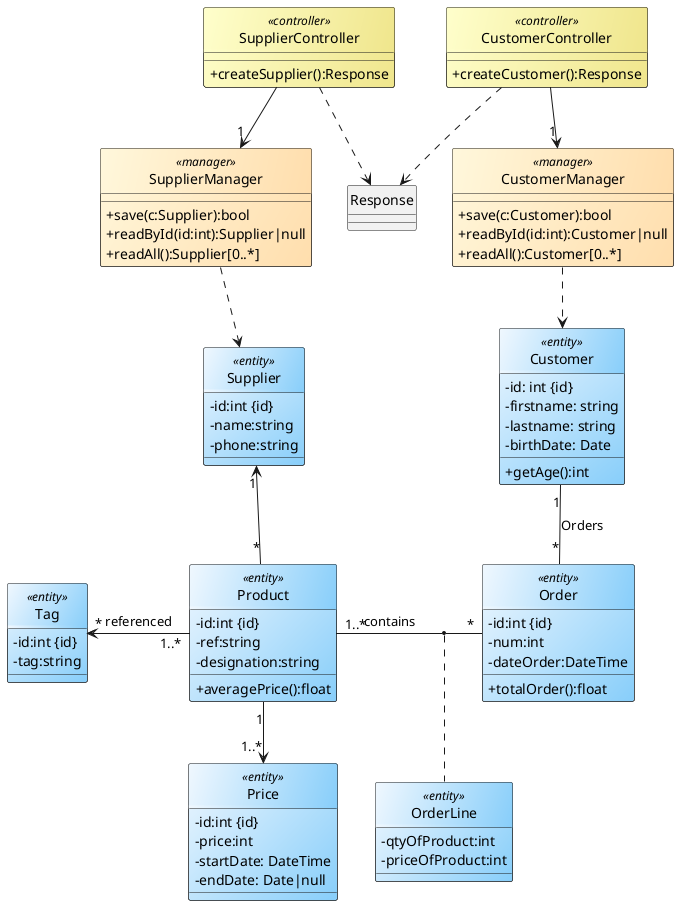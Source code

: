 @startuml
hide circle
skinparam classAttributeIconSize 0
skinparam class {
    BackgroundColor<<entity>> aliceblue/lightskyblue
    BackgroundColor<<controller>> business/khaki
    BackgroundColor<<manager>> cornsilk/navajowhite
}
class Customer <<entity>>{
-id: int {id}
-firstname: string
-lastname: string
-birthDate: Date
+getAge():int
}

class Order <<entity>>{
-id:int {id}
-num:int
-dateOrder:DateTime
+totalOrder():float

}

class Product <<entity>>{
-id:int {id}
-ref:string
-designation:string
+averagePrice():float
}

class Supplier <<entity>>{
-id:int {id}
-name:string
-phone:string
}

class Tag <<entity>>{
-id:int {id}
-tag:string
}

class Price <<entity>>{
-id:int {id}
-price:int
-startDate: DateTime
-endDate: Date|null
}

class OrderLine <<entity>>{
'-id:int {id}
-qtyOfProduct:int
-priceOfProduct:int
}

class CustomerManager <<manager>>{
+save(c:Customer):bool
+readById(id:int):Customer|null
+readAll():Customer[0..*]
}

class CustomerController <<controller>>{
+createCustomer():Response
}

class SupplierController <<controller>>{
+createSupplier():Response
}

class SupplierManager <<manager>>{
+save(c:Supplier):bool
+readById(id:int):Supplier|null
+readAll():Supplier[0..*]
}

Customer "1" -- "*" Order : Orders
Product "1..*" - "*" Order : contains
(Order, Product) .. OrderLine
Product "1" --> "1..*" Price
Tag "*" <- "1..*" Product : referenced
Supplier "1" <-- "*" Product
CustomerController --> "1" CustomerManager
CustomerController ..> Response
SupplierController ..> Response
SupplierController --> "1" SupplierManager
CustomerManager ..> Customer
SupplierManager ..> Supplier


@enduml